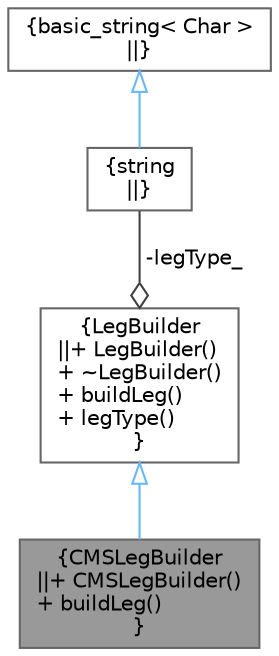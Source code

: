 digraph "CMSLegBuilder"
{
 // INTERACTIVE_SVG=YES
 // LATEX_PDF_SIZE
  bgcolor="transparent";
  edge [fontname=Helvetica,fontsize=10,labelfontname=Helvetica,labelfontsize=10];
  node [fontname=Helvetica,fontsize=10,shape=box,height=0.2,width=0.4];
  Node1 [label="{CMSLegBuilder\n||+ CMSLegBuilder()\l+ buildLeg()\l}",height=0.2,width=0.4,color="gray40", fillcolor="grey60", style="filled", fontcolor="black",tooltip=" "];
  Node2 -> Node1 [dir="back",color="steelblue1",style="solid",arrowtail="onormal"];
  Node2 [label="{LegBuilder\n||+ LegBuilder()\l+ ~LegBuilder()\l+ buildLeg()\l+ legType()\l}",height=0.2,width=0.4,color="gray40", fillcolor="white", style="filled",URL="$classore_1_1data_1_1_leg_builder.html",tooltip=" "];
  Node3 -> Node2 [color="grey25",style="solid",label=" -legType_" ,arrowhead="odiamond"];
  Node3 [label="{string\n||}",height=0.2,width=0.4,color="gray40", fillcolor="white", style="filled",tooltip=" "];
  Node4 -> Node3 [dir="back",color="steelblue1",style="solid",arrowtail="onormal"];
  Node4 [label="{basic_string\< Char \>\n||}",height=0.2,width=0.4,color="gray40", fillcolor="white", style="filled",tooltip=" "];
}
